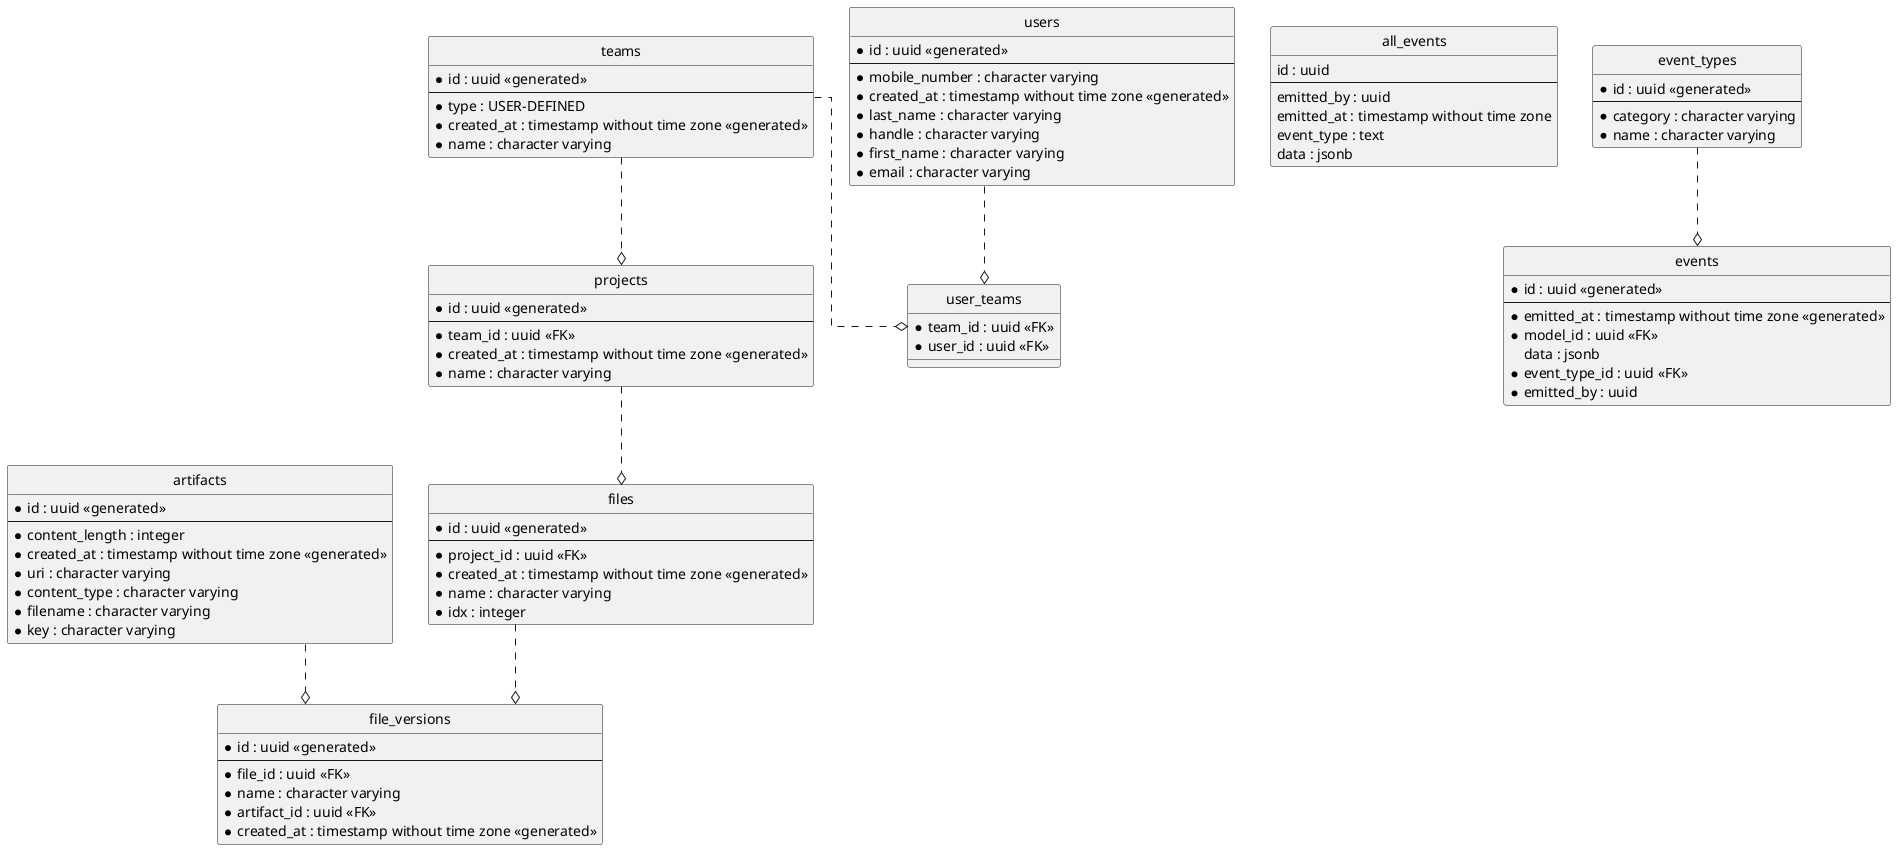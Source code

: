 @startuml
hide circle
skinparam linetype ortho

entity "artifacts" as artifacts {
  * id : uuid <<generated>>
  --
  * content_length : integer
  * created_at : timestamp without time zone <<generated>>
  * uri : character varying
  * content_type : character varying
  * filename : character varying
  * key : character varying
}

entity "teams" as teams {
  * id : uuid <<generated>>
  --
  * type : USER-DEFINED
  * created_at : timestamp without time zone <<generated>>
  * name : character varying
}

entity "files" as files {
  * id : uuid <<generated>>
  --
  * project_id : uuid <<FK>>
  * created_at : timestamp without time zone <<generated>>
  * name : character varying
  * idx : integer
}

entity "all_events" as all_events {
  id : uuid
  --
  emitted_by : uuid
  emitted_at : timestamp without time zone
  event_type : text
  data : jsonb
}

entity "event_types" as event_types {
  * id : uuid <<generated>>
  --
  * category : character varying
  * name : character varying
}

entity "users" as users {
  * id : uuid <<generated>>
  --
  * mobile_number : character varying
  * created_at : timestamp without time zone <<generated>>
  * last_name : character varying
  * handle : character varying
  * first_name : character varying
  * email : character varying
}

entity "file_versions" as file_versions {
  * id : uuid <<generated>>
  --
  * file_id : uuid <<FK>>
  * name : character varying
  * artifact_id : uuid <<FK>>
  * created_at : timestamp without time zone <<generated>>
}

entity "events" as events {
  * id : uuid <<generated>>
  --
  * emitted_at : timestamp without time zone <<generated>>
  * model_id : uuid <<FK>>
  data : jsonb
  * event_type_id : uuid <<FK>>
  * emitted_by : uuid
}

entity "projects" as projects {
  * id : uuid <<generated>>
  --
  * team_id : uuid <<FK>>
  * created_at : timestamp without time zone <<generated>>
  * name : character varying
}

entity "user_teams" as user_teams {
  * team_id : uuid <<FK>>
  * user_id : uuid <<FK>>
}

projects ..o files
files ..o file_versions
artifacts ..o file_versions
event_types ..o events
teams ..o projects
teams ..o user_teams
users ..o user_teams

@enduml
